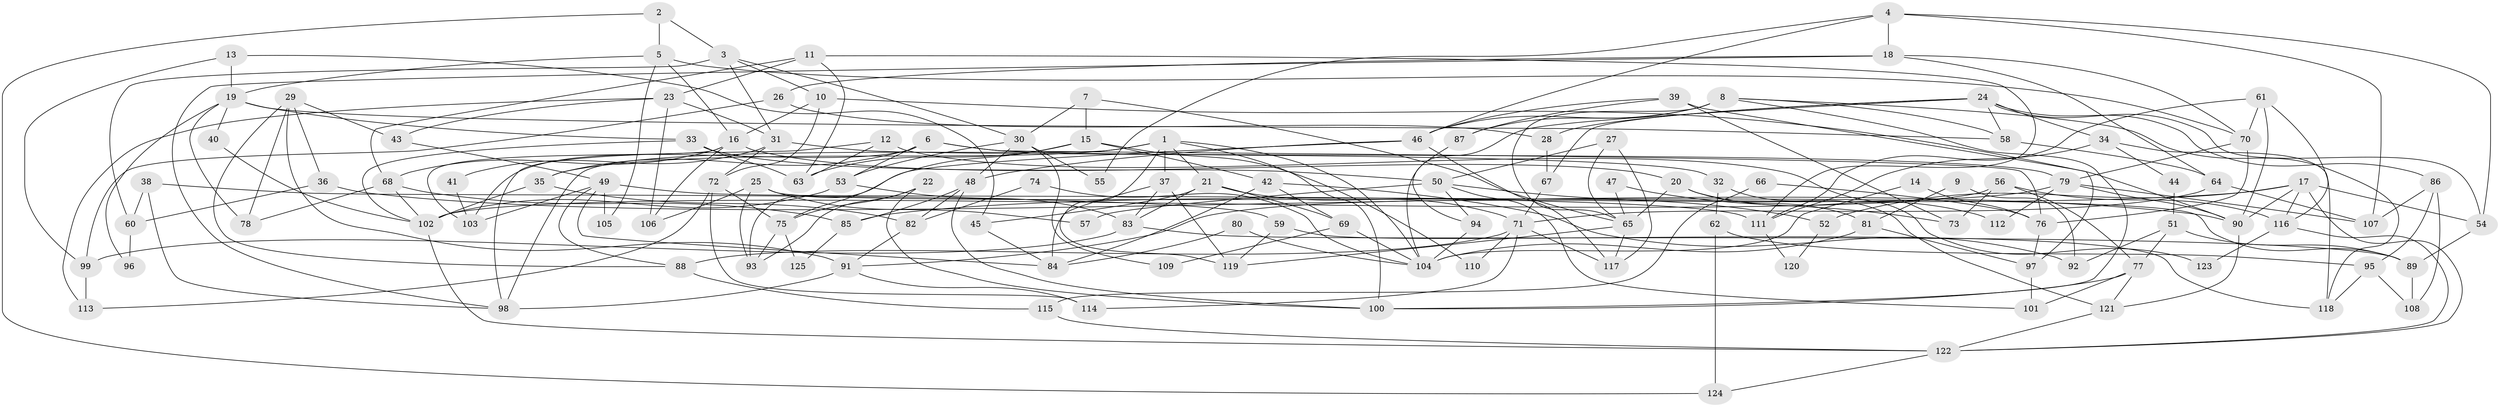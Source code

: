 // Generated by graph-tools (version 1.1) at 2025/11/02/27/25 16:11:24]
// undirected, 125 vertices, 250 edges
graph export_dot {
graph [start="1"]
  node [color=gray90,style=filled];
  1;
  2;
  3;
  4;
  5;
  6;
  7;
  8;
  9;
  10;
  11;
  12;
  13;
  14;
  15;
  16;
  17;
  18;
  19;
  20;
  21;
  22;
  23;
  24;
  25;
  26;
  27;
  28;
  29;
  30;
  31;
  32;
  33;
  34;
  35;
  36;
  37;
  38;
  39;
  40;
  41;
  42;
  43;
  44;
  45;
  46;
  47;
  48;
  49;
  50;
  51;
  52;
  53;
  54;
  55;
  56;
  57;
  58;
  59;
  60;
  61;
  62;
  63;
  64;
  65;
  66;
  67;
  68;
  69;
  70;
  71;
  72;
  73;
  74;
  75;
  76;
  77;
  78;
  79;
  80;
  81;
  82;
  83;
  84;
  85;
  86;
  87;
  88;
  89;
  90;
  91;
  92;
  93;
  94;
  95;
  96;
  97;
  98;
  99;
  100;
  101;
  102;
  103;
  104;
  105;
  106;
  107;
  108;
  109;
  110;
  111;
  112;
  113;
  114;
  115;
  116;
  117;
  118;
  119;
  120;
  121;
  122;
  123;
  124;
  125;
  1 -- 98;
  1 -- 100;
  1 -- 21;
  1 -- 35;
  1 -- 37;
  1 -- 104;
  1 -- 119;
  2 -- 3;
  2 -- 5;
  2 -- 124;
  3 -- 30;
  3 -- 10;
  3 -- 31;
  3 -- 60;
  4 -- 18;
  4 -- 107;
  4 -- 46;
  4 -- 54;
  4 -- 55;
  5 -- 19;
  5 -- 70;
  5 -- 16;
  5 -- 105;
  6 -- 35;
  6 -- 79;
  6 -- 53;
  6 -- 76;
  6 -- 103;
  7 -- 65;
  7 -- 30;
  7 -- 15;
  8 -- 87;
  8 -- 100;
  8 -- 46;
  8 -- 58;
  8 -- 65;
  8 -- 118;
  9 -- 92;
  9 -- 81;
  10 -- 16;
  10 -- 90;
  10 -- 72;
  11 -- 23;
  11 -- 68;
  11 -- 63;
  11 -- 111;
  12 -- 98;
  12 -- 63;
  12 -- 123;
  13 -- 19;
  13 -- 45;
  13 -- 99;
  14 -- 76;
  14 -- 104;
  15 -- 75;
  15 -- 42;
  15 -- 63;
  15 -- 110;
  16 -- 103;
  16 -- 20;
  16 -- 68;
  16 -- 106;
  17 -- 54;
  17 -- 116;
  17 -- 52;
  17 -- 85;
  17 -- 90;
  17 -- 122;
  18 -- 64;
  18 -- 70;
  18 -- 26;
  18 -- 98;
  19 -- 78;
  19 -- 58;
  19 -- 33;
  19 -- 40;
  19 -- 96;
  20 -- 65;
  20 -- 81;
  20 -- 112;
  21 -- 83;
  21 -- 45;
  21 -- 69;
  21 -- 71;
  22 -- 93;
  22 -- 100;
  22 -- 75;
  23 -- 31;
  23 -- 113;
  23 -- 43;
  23 -- 106;
  24 -- 54;
  24 -- 34;
  24 -- 28;
  24 -- 58;
  24 -- 67;
  24 -- 86;
  24 -- 104;
  25 -- 106;
  25 -- 89;
  25 -- 57;
  25 -- 93;
  26 -- 99;
  26 -- 28;
  27 -- 117;
  27 -- 65;
  27 -- 50;
  28 -- 67;
  29 -- 43;
  29 -- 91;
  29 -- 36;
  29 -- 78;
  29 -- 88;
  30 -- 53;
  30 -- 48;
  30 -- 55;
  30 -- 109;
  31 -- 72;
  31 -- 32;
  31 -- 41;
  32 -- 62;
  32 -- 121;
  33 -- 63;
  33 -- 50;
  33 -- 102;
  34 -- 118;
  34 -- 111;
  34 -- 44;
  35 -- 102;
  35 -- 82;
  36 -- 90;
  36 -- 60;
  37 -- 119;
  37 -- 83;
  37 -- 84;
  38 -- 98;
  38 -- 60;
  38 -- 59;
  39 -- 97;
  39 -- 46;
  39 -- 73;
  39 -- 87;
  40 -- 102;
  41 -- 103;
  42 -- 69;
  42 -- 84;
  42 -- 92;
  43 -- 49;
  44 -- 51;
  45 -- 84;
  46 -- 48;
  46 -- 93;
  46 -- 117;
  47 -- 73;
  47 -- 65;
  48 -- 85;
  48 -- 82;
  48 -- 100;
  49 -- 88;
  49 -- 84;
  49 -- 103;
  49 -- 105;
  49 -- 111;
  50 -- 52;
  50 -- 57;
  50 -- 94;
  50 -- 101;
  51 -- 77;
  51 -- 89;
  51 -- 92;
  52 -- 120;
  53 -- 102;
  53 -- 83;
  54 -- 89;
  56 -- 102;
  56 -- 77;
  56 -- 73;
  56 -- 116;
  58 -- 64;
  59 -- 119;
  59 -- 118;
  60 -- 96;
  61 -- 111;
  61 -- 90;
  61 -- 70;
  61 -- 116;
  62 -- 124;
  62 -- 95;
  64 -- 71;
  64 -- 107;
  65 -- 117;
  65 -- 119;
  66 -- 76;
  66 -- 115;
  67 -- 71;
  68 -- 102;
  68 -- 78;
  68 -- 85;
  69 -- 104;
  69 -- 109;
  70 -- 79;
  70 -- 76;
  71 -- 88;
  71 -- 110;
  71 -- 114;
  71 -- 117;
  72 -- 75;
  72 -- 113;
  72 -- 114;
  74 -- 82;
  74 -- 104;
  75 -- 93;
  75 -- 125;
  76 -- 97;
  77 -- 121;
  77 -- 101;
  77 -- 100;
  79 -- 91;
  79 -- 90;
  79 -- 107;
  79 -- 112;
  80 -- 84;
  80 -- 104;
  81 -- 104;
  81 -- 97;
  82 -- 91;
  83 -- 89;
  83 -- 99;
  85 -- 125;
  86 -- 107;
  86 -- 95;
  86 -- 108;
  87 -- 94;
  88 -- 115;
  89 -- 108;
  90 -- 121;
  91 -- 114;
  91 -- 98;
  94 -- 104;
  95 -- 118;
  95 -- 108;
  97 -- 101;
  99 -- 113;
  102 -- 122;
  111 -- 120;
  115 -- 122;
  116 -- 122;
  116 -- 123;
  121 -- 122;
  122 -- 124;
}

